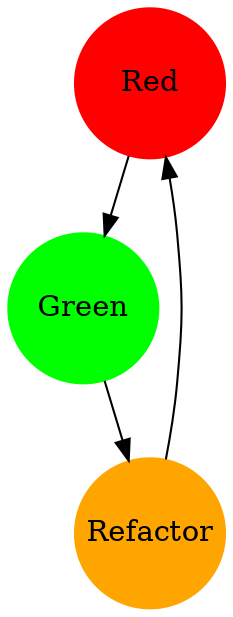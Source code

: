 // circo -Tsvg image-src/TDD.dot > docs/image/TDD.svg
digraph TDD {
    node [shape=circle, style=filled, fixedsize=true, width=1];
    Red [color=red, fillcolor=red];
    Green [color=green, fillcolor=green,];
    Refactor [color=orange, fillcolor=orange];
    Red -> Green;
    Green -> Refactor;
    Refactor -> Red;
}